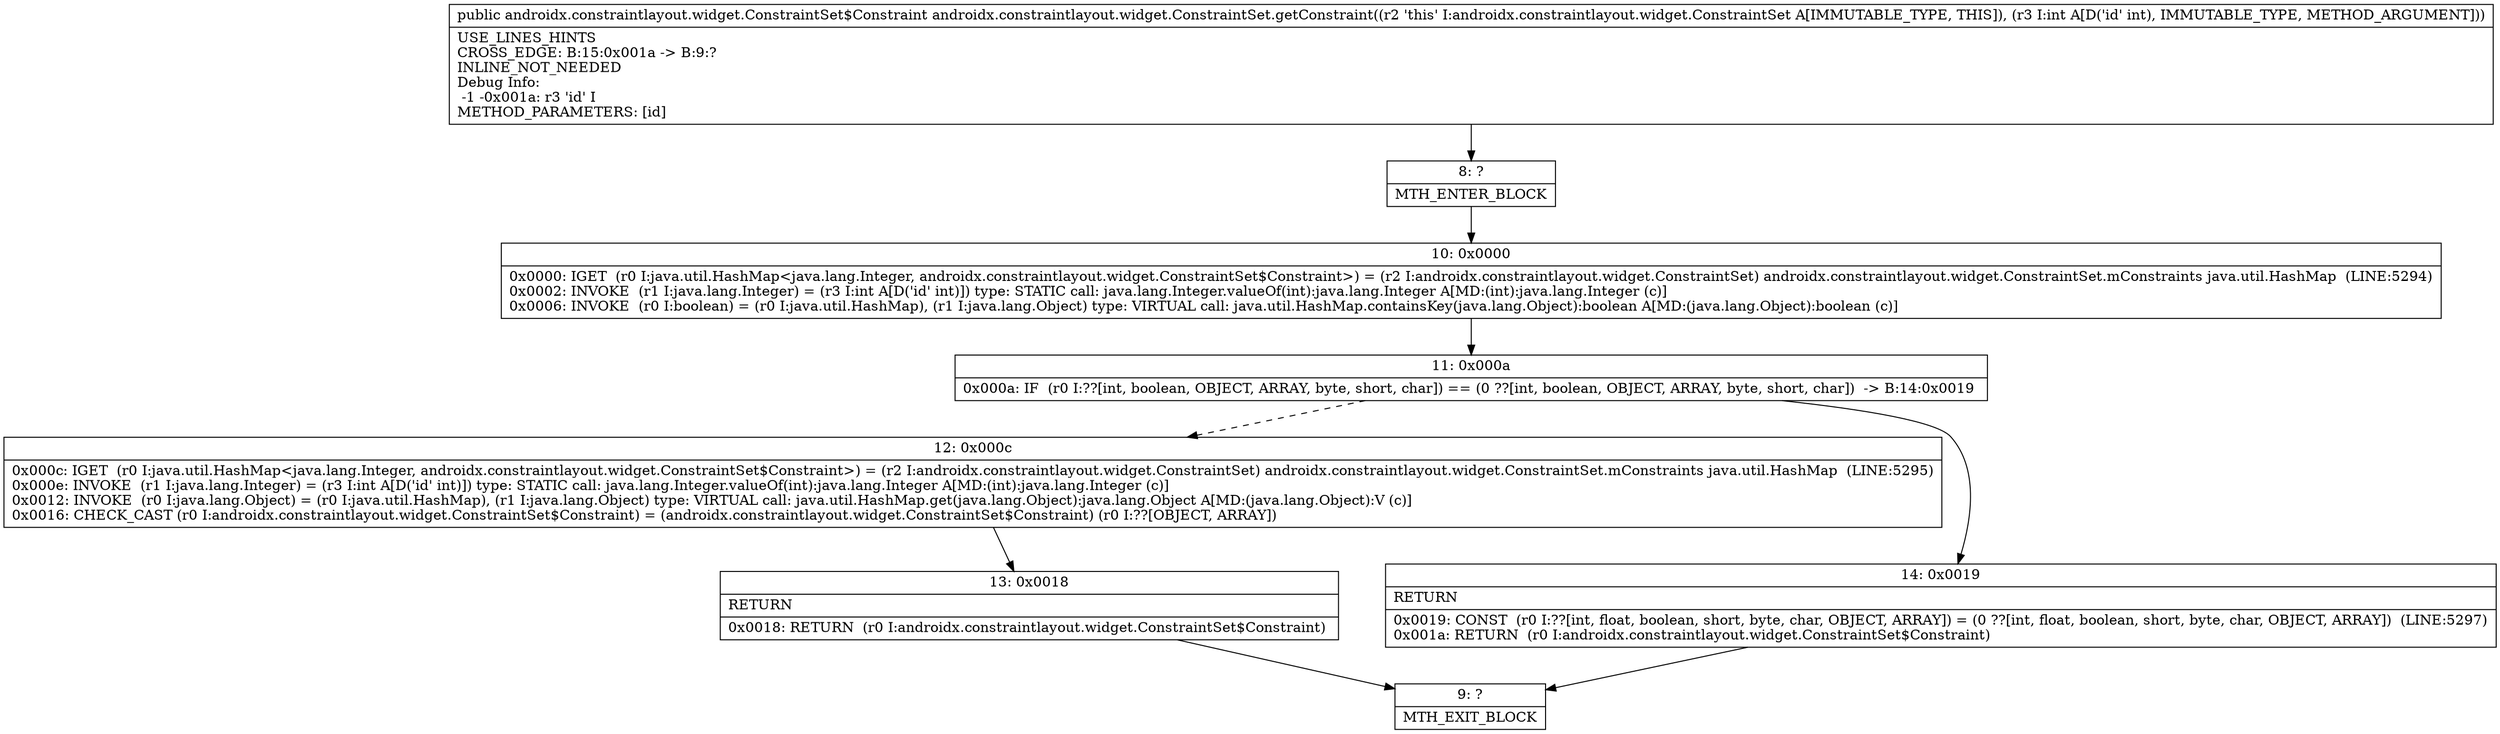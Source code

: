 digraph "CFG forandroidx.constraintlayout.widget.ConstraintSet.getConstraint(I)Landroidx\/constraintlayout\/widget\/ConstraintSet$Constraint;" {
Node_8 [shape=record,label="{8\:\ ?|MTH_ENTER_BLOCK\l}"];
Node_10 [shape=record,label="{10\:\ 0x0000|0x0000: IGET  (r0 I:java.util.HashMap\<java.lang.Integer, androidx.constraintlayout.widget.ConstraintSet$Constraint\>) = (r2 I:androidx.constraintlayout.widget.ConstraintSet) androidx.constraintlayout.widget.ConstraintSet.mConstraints java.util.HashMap  (LINE:5294)\l0x0002: INVOKE  (r1 I:java.lang.Integer) = (r3 I:int A[D('id' int)]) type: STATIC call: java.lang.Integer.valueOf(int):java.lang.Integer A[MD:(int):java.lang.Integer (c)]\l0x0006: INVOKE  (r0 I:boolean) = (r0 I:java.util.HashMap), (r1 I:java.lang.Object) type: VIRTUAL call: java.util.HashMap.containsKey(java.lang.Object):boolean A[MD:(java.lang.Object):boolean (c)]\l}"];
Node_11 [shape=record,label="{11\:\ 0x000a|0x000a: IF  (r0 I:??[int, boolean, OBJECT, ARRAY, byte, short, char]) == (0 ??[int, boolean, OBJECT, ARRAY, byte, short, char])  \-\> B:14:0x0019 \l}"];
Node_12 [shape=record,label="{12\:\ 0x000c|0x000c: IGET  (r0 I:java.util.HashMap\<java.lang.Integer, androidx.constraintlayout.widget.ConstraintSet$Constraint\>) = (r2 I:androidx.constraintlayout.widget.ConstraintSet) androidx.constraintlayout.widget.ConstraintSet.mConstraints java.util.HashMap  (LINE:5295)\l0x000e: INVOKE  (r1 I:java.lang.Integer) = (r3 I:int A[D('id' int)]) type: STATIC call: java.lang.Integer.valueOf(int):java.lang.Integer A[MD:(int):java.lang.Integer (c)]\l0x0012: INVOKE  (r0 I:java.lang.Object) = (r0 I:java.util.HashMap), (r1 I:java.lang.Object) type: VIRTUAL call: java.util.HashMap.get(java.lang.Object):java.lang.Object A[MD:(java.lang.Object):V (c)]\l0x0016: CHECK_CAST (r0 I:androidx.constraintlayout.widget.ConstraintSet$Constraint) = (androidx.constraintlayout.widget.ConstraintSet$Constraint) (r0 I:??[OBJECT, ARRAY]) \l}"];
Node_13 [shape=record,label="{13\:\ 0x0018|RETURN\l|0x0018: RETURN  (r0 I:androidx.constraintlayout.widget.ConstraintSet$Constraint) \l}"];
Node_9 [shape=record,label="{9\:\ ?|MTH_EXIT_BLOCK\l}"];
Node_14 [shape=record,label="{14\:\ 0x0019|RETURN\l|0x0019: CONST  (r0 I:??[int, float, boolean, short, byte, char, OBJECT, ARRAY]) = (0 ??[int, float, boolean, short, byte, char, OBJECT, ARRAY])  (LINE:5297)\l0x001a: RETURN  (r0 I:androidx.constraintlayout.widget.ConstraintSet$Constraint) \l}"];
MethodNode[shape=record,label="{public androidx.constraintlayout.widget.ConstraintSet$Constraint androidx.constraintlayout.widget.ConstraintSet.getConstraint((r2 'this' I:androidx.constraintlayout.widget.ConstraintSet A[IMMUTABLE_TYPE, THIS]), (r3 I:int A[D('id' int), IMMUTABLE_TYPE, METHOD_ARGUMENT]))  | USE_LINES_HINTS\lCROSS_EDGE: B:15:0x001a \-\> B:9:?\lINLINE_NOT_NEEDED\lDebug Info:\l  \-1 \-0x001a: r3 'id' I\lMETHOD_PARAMETERS: [id]\l}"];
MethodNode -> Node_8;Node_8 -> Node_10;
Node_10 -> Node_11;
Node_11 -> Node_12[style=dashed];
Node_11 -> Node_14;
Node_12 -> Node_13;
Node_13 -> Node_9;
Node_14 -> Node_9;
}

